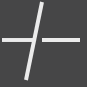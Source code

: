 <mxfile version="28.2.7">
  <diagram name="第 1 页" id="ewl9boTtj5eG1xmZE2dz">
    <mxGraphModel dx="496" dy="321" grid="1" gridSize="3.937" guides="1" tooltips="1" connect="1" arrows="1" fold="1" page="1" pageScale="1" pageWidth="48" pageHeight="48" background="#464647" math="0" shadow="0">
      <root>
        <mxCell id="0" />
        <mxCell id="1" parent="0" />
        <mxCell id="ktACBB8U2FfBJzfLgPZn-2" value="" style="endArrow=none;html=1;rounded=0;strokeWidth=1.968;strokeColor=#EBEBEB;" parent="1" edge="1">
          <mxGeometry width="50" height="50" relative="1" as="geometry">
            <mxPoint x="20" y="24" as="sourcePoint" />
            <mxPoint x="4" y="24" as="targetPoint" />
          </mxGeometry>
        </mxCell>
        <mxCell id="ktACBB8U2FfBJzfLgPZn-3" value="" style="endArrow=none;html=1;rounded=0;strokeWidth=1.968;strokeColor=#EBEBEB;" parent="1" edge="1">
          <mxGeometry width="50" height="50" relative="1" as="geometry">
            <mxPoint x="16" y="44" as="sourcePoint" />
            <mxPoint x="24" y="5" as="targetPoint" />
          </mxGeometry>
        </mxCell>
        <mxCell id="ktACBB8U2FfBJzfLgPZn-5" value="" style="endArrow=none;html=1;strokeWidth=2;rounded=0;strokeColor=#EBEBEB;" parent="1" edge="1">
          <mxGeometry width="50" height="50" relative="1" as="geometry">
            <mxPoint x="24" y="24" as="sourcePoint" />
            <mxPoint x="43" y="24" as="targetPoint" />
          </mxGeometry>
        </mxCell>
      </root>
    </mxGraphModel>
  </diagram>
</mxfile>
